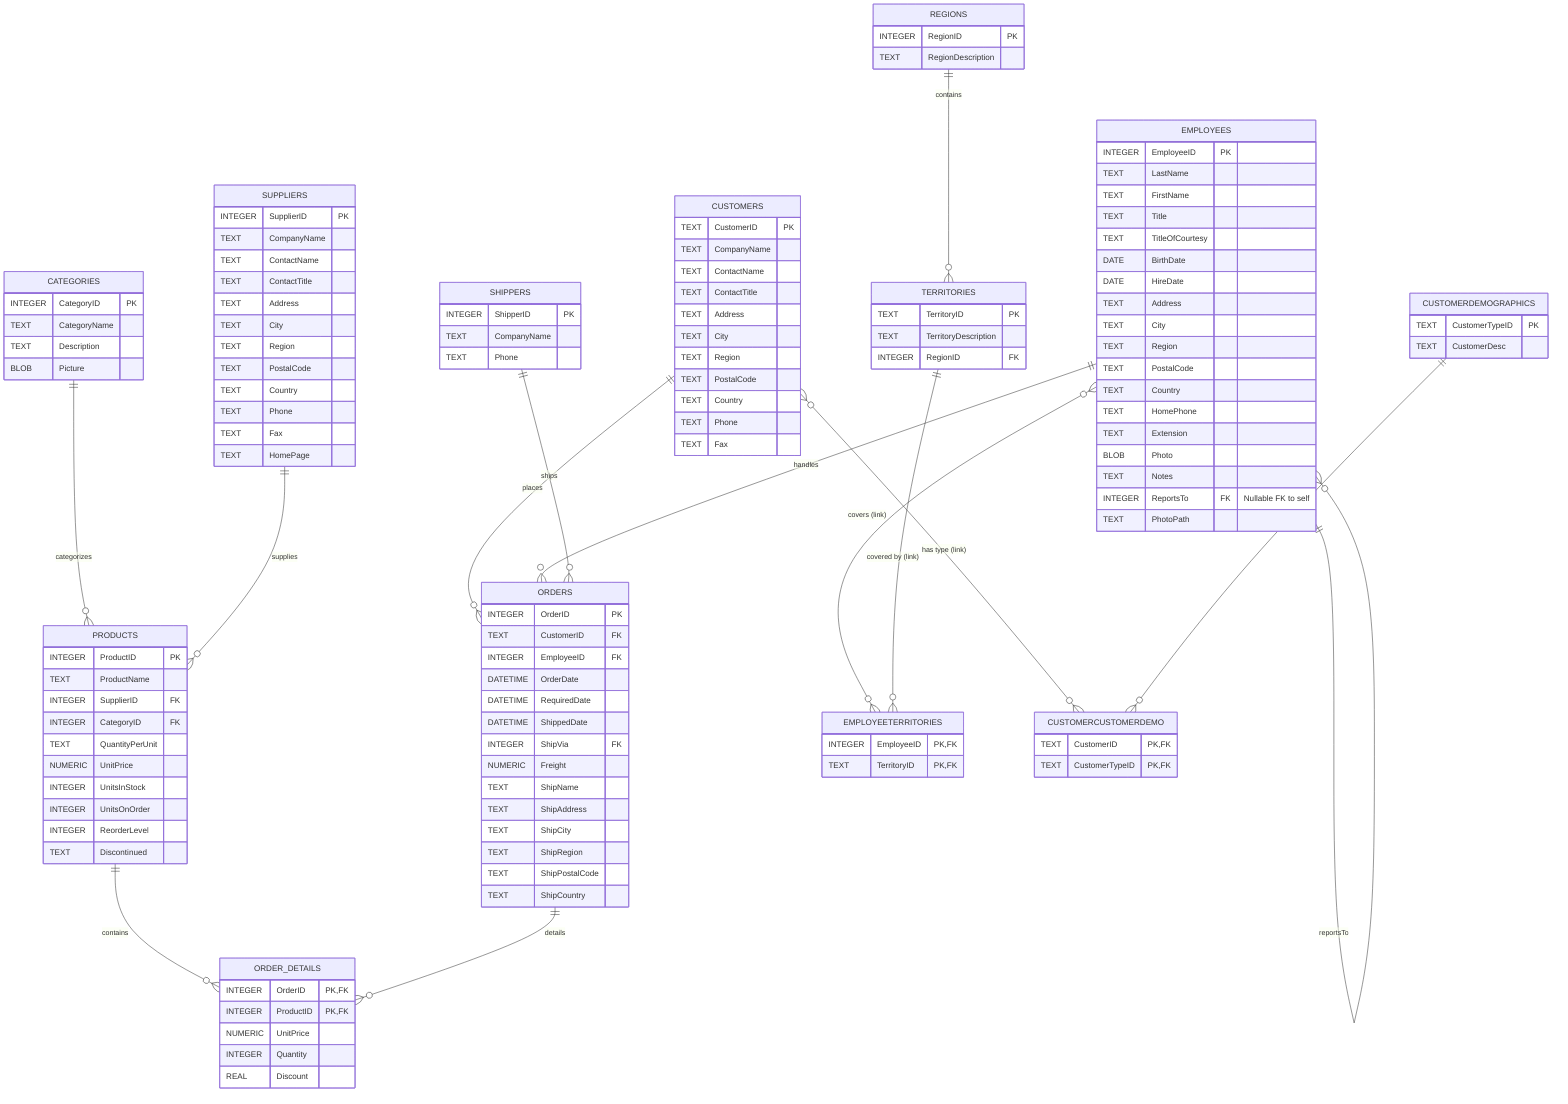 erDiagram
CUSTOMERS ||--o{ ORDERS : places
EMPLOYEES ||--o{ ORDERS : handles
SHIPPERS ||--o{ ORDERS : ships
PRODUCTS ||--o{ ORDER_DETAILS : contains
ORDERS ||--o{ ORDER_DETAILS : details
CATEGORIES ||--o{ PRODUCTS : categorizes
SUPPLIERS ||--o{ PRODUCTS : supplies
EMPLOYEES ||--o{ EMPLOYEES : reportsTo
REGIONS ||--o{ TERRITORIES : contains
EMPLOYEES }o--o{ EMPLOYEETERRITORIES : "covers (link)"
TERRITORIES ||--o{ EMPLOYEETERRITORIES : "covered by (link)"
CUSTOMERS }o--o{ CUSTOMERCUSTOMERDEMO : "has type (link)"
CUSTOMERDEMOGRAPHICS ||--o{ CUSTOMERCUSTOMERDEMO : "type for (link)"

    CATEGORIES {
        INTEGER CategoryID PK
        TEXT CategoryName
        TEXT Description
        BLOB Picture
    }

    CUSTOMERDEMOGRAPHICS {
        TEXT CustomerTypeID PK
        TEXT CustomerDesc
    }

    CUSTOMERS {
        TEXT CustomerID PK
        TEXT CompanyName
        TEXT ContactName
        TEXT ContactTitle
        TEXT Address
        TEXT City
        TEXT Region
        TEXT PostalCode
        TEXT Country
        TEXT Phone
        TEXT Fax
    }

    EMPLOYEES {
        INTEGER EmployeeID PK
        TEXT LastName
        TEXT FirstName
        TEXT Title
        TEXT TitleOfCourtesy
        DATE BirthDate
        DATE HireDate
        TEXT Address
        TEXT City
        TEXT Region
        TEXT PostalCode
        TEXT Country
        TEXT HomePhone
        TEXT Extension
        BLOB Photo
        TEXT Notes
        INTEGER ReportsTo FK "Nullable FK to self"
        TEXT PhotoPath
    }

    ORDER_DETAILS {
        INTEGER OrderID PK, FK
        INTEGER ProductID PK, FK
        NUMERIC UnitPrice
        INTEGER Quantity
        REAL Discount
    }

    ORDERS {
        INTEGER OrderID PK
        TEXT CustomerID FK
        INTEGER EmployeeID FK
        DATETIME OrderDate
        DATETIME RequiredDate
        DATETIME ShippedDate
        INTEGER ShipVia FK
        NUMERIC Freight
        TEXT ShipName
        TEXT ShipAddress
        TEXT ShipCity
        TEXT ShipRegion
        TEXT ShipPostalCode
        TEXT ShipCountry
    }

    PRODUCTS {
        INTEGER ProductID PK
        TEXT ProductName
        INTEGER SupplierID FK
        INTEGER CategoryID FK
        TEXT QuantityPerUnit
        NUMERIC UnitPrice
        INTEGER UnitsInStock
        INTEGER UnitsOnOrder
        INTEGER ReorderLevel
        TEXT Discontinued
    }

    REGIONS {
        INTEGER RegionID PK
        TEXT RegionDescription
    }

    SHIPPERS {
        INTEGER ShipperID PK
        TEXT CompanyName
        TEXT Phone
    }

    SUPPLIERS {
        INTEGER SupplierID PK
        TEXT CompanyName
        TEXT ContactName
        TEXT ContactTitle
        TEXT Address
        TEXT City
        TEXT Region
        TEXT PostalCode
        TEXT Country
        TEXT Phone
        TEXT Fax
        TEXT HomePage
    }

    TERRITORIES {
        TEXT TerritoryID PK
        TEXT TerritoryDescription
        INTEGER RegionID FK
    }

    %% Linking tables for many-to-many relationships
    EMPLOYEETERRITORIES {
        INTEGER EmployeeID PK, FK
        TEXT TerritoryID PK, FK
    }

    CUSTOMERCUSTOMERDEMO {
        TEXT CustomerID PK, FK
        TEXT CustomerTypeID PK, FK
    }